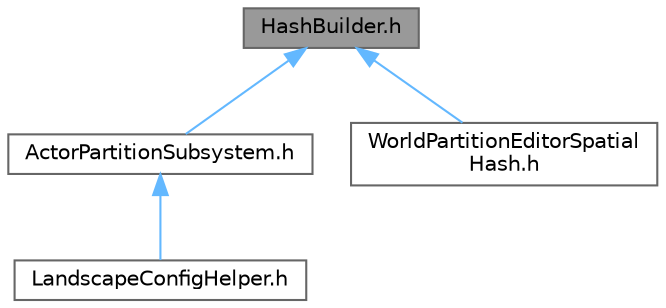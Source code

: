 digraph "HashBuilder.h"
{
 // INTERACTIVE_SVG=YES
 // LATEX_PDF_SIZE
  bgcolor="transparent";
  edge [fontname=Helvetica,fontsize=10,labelfontname=Helvetica,labelfontsize=10];
  node [fontname=Helvetica,fontsize=10,shape=box,height=0.2,width=0.4];
  Node1 [id="Node000001",label="HashBuilder.h",height=0.2,width=0.4,color="gray40", fillcolor="grey60", style="filled", fontcolor="black",tooltip=" "];
  Node1 -> Node2 [id="edge1_Node000001_Node000002",dir="back",color="steelblue1",style="solid",tooltip=" "];
  Node2 [id="Node000002",label="ActorPartitionSubsystem.h",height=0.2,width=0.4,color="grey40", fillcolor="white", style="filled",URL="$d3/d38/ActorPartitionSubsystem_8h.html",tooltip=" "];
  Node2 -> Node3 [id="edge2_Node000002_Node000003",dir="back",color="steelblue1",style="solid",tooltip=" "];
  Node3 [id="Node000003",label="LandscapeConfigHelper.h",height=0.2,width=0.4,color="grey40", fillcolor="white", style="filled",URL="$d6/d0a/LandscapeConfigHelper_8h.html",tooltip=" "];
  Node1 -> Node4 [id="edge3_Node000001_Node000004",dir="back",color="steelblue1",style="solid",tooltip=" "];
  Node4 [id="Node000004",label="WorldPartitionEditorSpatial\lHash.h",height=0.2,width=0.4,color="grey40", fillcolor="white", style="filled",URL="$d1/df8/WorldPartitionEditorSpatialHash_8h.html",tooltip=" "];
}
